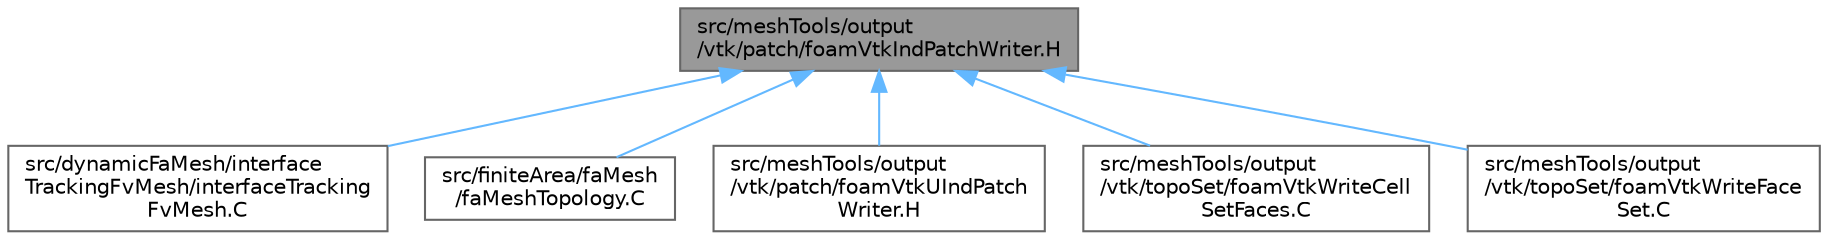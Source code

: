 digraph "src/meshTools/output/vtk/patch/foamVtkIndPatchWriter.H"
{
 // LATEX_PDF_SIZE
  bgcolor="transparent";
  edge [fontname=Helvetica,fontsize=10,labelfontname=Helvetica,labelfontsize=10];
  node [fontname=Helvetica,fontsize=10,shape=box,height=0.2,width=0.4];
  Node1 [id="Node000001",label="src/meshTools/output\l/vtk/patch/foamVtkIndPatchWriter.H",height=0.2,width=0.4,color="gray40", fillcolor="grey60", style="filled", fontcolor="black",tooltip=" "];
  Node1 -> Node2 [id="edge1_Node000001_Node000002",dir="back",color="steelblue1",style="solid",tooltip=" "];
  Node2 [id="Node000002",label="src/dynamicFaMesh/interface\lTrackingFvMesh/interfaceTracking\lFvMesh.C",height=0.2,width=0.4,color="grey40", fillcolor="white", style="filled",URL="$interfaceTrackingFvMesh_8C.html",tooltip=" "];
  Node1 -> Node3 [id="edge2_Node000001_Node000003",dir="back",color="steelblue1",style="solid",tooltip=" "];
  Node3 [id="Node000003",label="src/finiteArea/faMesh\l/faMeshTopology.C",height=0.2,width=0.4,color="grey40", fillcolor="white", style="filled",URL="$faMeshTopology_8C.html",tooltip=" "];
  Node1 -> Node4 [id="edge3_Node000001_Node000004",dir="back",color="steelblue1",style="solid",tooltip=" "];
  Node4 [id="Node000004",label="src/meshTools/output\l/vtk/patch/foamVtkUIndPatch\lWriter.H",height=0.2,width=0.4,color="grey40", fillcolor="white", style="filled",URL="$foamVtkUIndPatchWriter_8H.html",tooltip=" "];
  Node1 -> Node5 [id="edge4_Node000001_Node000005",dir="back",color="steelblue1",style="solid",tooltip=" "];
  Node5 [id="Node000005",label="src/meshTools/output\l/vtk/topoSet/foamVtkWriteCell\lSetFaces.C",height=0.2,width=0.4,color="grey40", fillcolor="white", style="filled",URL="$foamVtkWriteCellSetFaces_8C.html",tooltip=" "];
  Node1 -> Node6 [id="edge5_Node000001_Node000006",dir="back",color="steelblue1",style="solid",tooltip=" "];
  Node6 [id="Node000006",label="src/meshTools/output\l/vtk/topoSet/foamVtkWriteFace\lSet.C",height=0.2,width=0.4,color="grey40", fillcolor="white", style="filled",URL="$foamVtkWriteFaceSet_8C.html",tooltip=" "];
}
